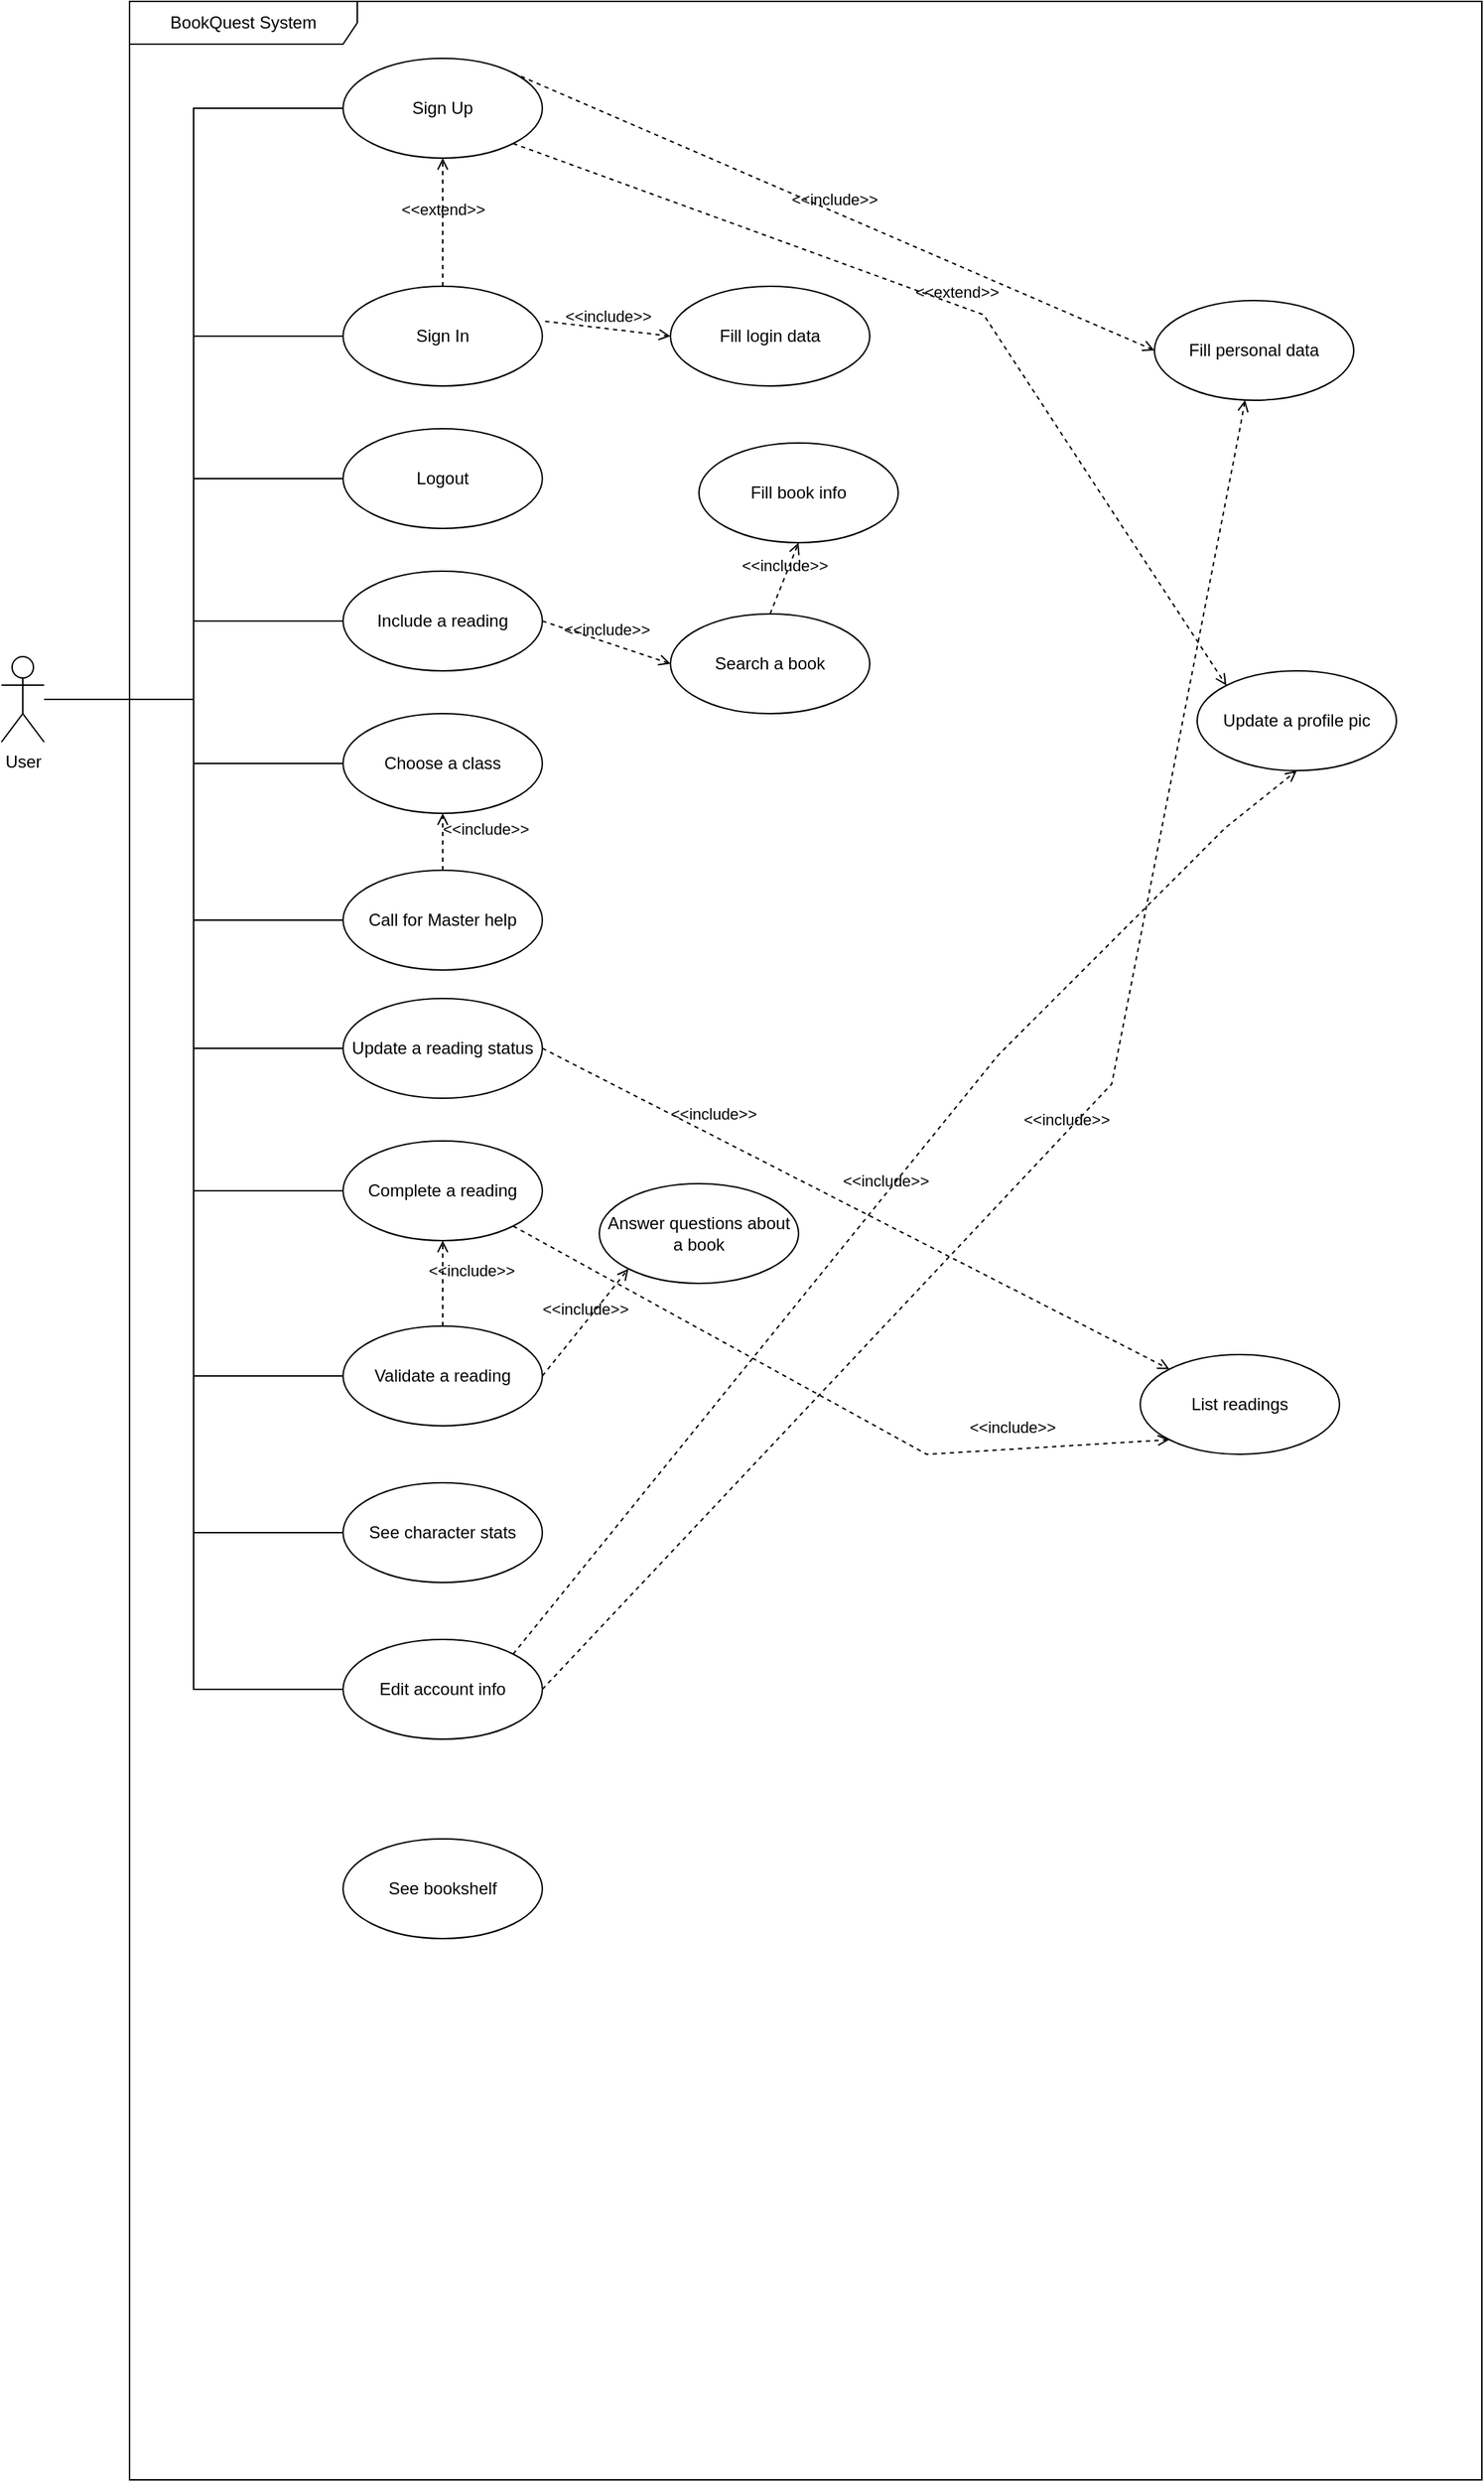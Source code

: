 <mxfile version="21.1.5" type="github" pages="2">
  <diagram id="qDHQD82GMPBBo90ymy9h" name="Use Case">
    <mxGraphModel dx="1434" dy="796" grid="1" gridSize="10" guides="1" tooltips="1" connect="1" arrows="1" fold="1" page="1" pageScale="1" pageWidth="1200" pageHeight="1600" math="0" shadow="0">
      <root>
        <mxCell id="0" />
        <mxCell id="1" parent="0" />
        <mxCell id="aSvmGlojSZ39FRlVik_b-6" style="edgeStyle=orthogonalEdgeStyle;rounded=0;orthogonalLoop=1;jettySize=auto;html=1;entryX=0;entryY=0.5;entryDx=0;entryDy=0;endArrow=none;endFill=0;" parent="1" source="aSvmGlojSZ39FRlVik_b-1" target="aSvmGlojSZ39FRlVik_b-3" edge="1">
          <mxGeometry relative="1" as="geometry" />
        </mxCell>
        <mxCell id="aSvmGlojSZ39FRlVik_b-7" style="edgeStyle=orthogonalEdgeStyle;rounded=0;orthogonalLoop=1;jettySize=auto;html=1;entryX=0;entryY=0.5;entryDx=0;entryDy=0;endArrow=none;endFill=0;" parent="1" source="aSvmGlojSZ39FRlVik_b-1" target="aSvmGlojSZ39FRlVik_b-2" edge="1">
          <mxGeometry relative="1" as="geometry" />
        </mxCell>
        <mxCell id="xRrdvazNf3-X4LgCfHvj-2" style="edgeStyle=orthogonalEdgeStyle;rounded=0;orthogonalLoop=1;jettySize=auto;html=1;entryX=0;entryY=0.5;entryDx=0;entryDy=0;endArrow=none;endFill=0;" parent="1" source="aSvmGlojSZ39FRlVik_b-1" target="xRrdvazNf3-X4LgCfHvj-1" edge="1">
          <mxGeometry relative="1" as="geometry" />
        </mxCell>
        <mxCell id="BudBvSOEAibtXYh6oaQO-9" style="edgeStyle=orthogonalEdgeStyle;rounded=0;orthogonalLoop=1;jettySize=auto;html=1;entryX=0;entryY=0.5;entryDx=0;entryDy=0;endArrow=none;endFill=0;" parent="1" source="aSvmGlojSZ39FRlVik_b-1" target="BudBvSOEAibtXYh6oaQO-6" edge="1">
          <mxGeometry relative="1" as="geometry" />
        </mxCell>
        <mxCell id="BudBvSOEAibtXYh6oaQO-14" style="edgeStyle=orthogonalEdgeStyle;rounded=0;orthogonalLoop=1;jettySize=auto;html=1;entryX=0;entryY=0.5;entryDx=0;entryDy=0;endArrow=none;endFill=0;" parent="1" source="aSvmGlojSZ39FRlVik_b-1" target="BudBvSOEAibtXYh6oaQO-13" edge="1">
          <mxGeometry relative="1" as="geometry" />
        </mxCell>
        <mxCell id="BudBvSOEAibtXYh6oaQO-16" style="edgeStyle=orthogonalEdgeStyle;rounded=0;orthogonalLoop=1;jettySize=auto;html=1;entryX=0;entryY=0.5;entryDx=0;entryDy=0;endArrow=none;endFill=0;" parent="1" source="aSvmGlojSZ39FRlVik_b-1" target="BudBvSOEAibtXYh6oaQO-15" edge="1">
          <mxGeometry relative="1" as="geometry" />
        </mxCell>
        <mxCell id="vR7O160bT8KqoKbYF1CK-2" style="edgeStyle=orthogonalEdgeStyle;rounded=0;orthogonalLoop=1;jettySize=auto;html=1;entryX=0;entryY=0.5;entryDx=0;entryDy=0;endArrow=none;endFill=0;" edge="1" parent="1" source="aSvmGlojSZ39FRlVik_b-1" target="vR7O160bT8KqoKbYF1CK-1">
          <mxGeometry relative="1" as="geometry" />
        </mxCell>
        <mxCell id="vR7O160bT8KqoKbYF1CK-7" style="edgeStyle=orthogonalEdgeStyle;rounded=0;orthogonalLoop=1;jettySize=auto;html=1;entryX=0;entryY=0.5;entryDx=0;entryDy=0;endArrow=none;endFill=0;" edge="1" parent="1" source="aSvmGlojSZ39FRlVik_b-1" target="vR7O160bT8KqoKbYF1CK-6">
          <mxGeometry relative="1" as="geometry" />
        </mxCell>
        <mxCell id="vR7O160bT8KqoKbYF1CK-10" style="edgeStyle=orthogonalEdgeStyle;rounded=0;orthogonalLoop=1;jettySize=auto;html=1;entryX=0;entryY=0.5;entryDx=0;entryDy=0;endArrow=none;endFill=0;" edge="1" parent="1" source="aSvmGlojSZ39FRlVik_b-1" target="vR7O160bT8KqoKbYF1CK-9">
          <mxGeometry relative="1" as="geometry" />
        </mxCell>
        <mxCell id="vR7O160bT8KqoKbYF1CK-16" style="edgeStyle=orthogonalEdgeStyle;rounded=0;orthogonalLoop=1;jettySize=auto;html=1;entryX=0;entryY=0.5;entryDx=0;entryDy=0;endArrow=none;endFill=0;" edge="1" parent="1" source="aSvmGlojSZ39FRlVik_b-1" target="vR7O160bT8KqoKbYF1CK-15">
          <mxGeometry relative="1" as="geometry" />
        </mxCell>
        <mxCell id="vR7O160bT8KqoKbYF1CK-18" style="edgeStyle=orthogonalEdgeStyle;rounded=0;orthogonalLoop=1;jettySize=auto;html=1;entryX=0;entryY=0.5;entryDx=0;entryDy=0;endArrow=none;endFill=0;" edge="1" parent="1" source="aSvmGlojSZ39FRlVik_b-1" target="vR7O160bT8KqoKbYF1CK-17">
          <mxGeometry relative="1" as="geometry" />
        </mxCell>
        <mxCell id="aSvmGlojSZ39FRlVik_b-1" value="User" style="shape=umlActor;verticalLabelPosition=bottom;verticalAlign=top;html=1;" parent="1" vertex="1">
          <mxGeometry x="40" y="490" width="30" height="60" as="geometry" />
        </mxCell>
        <mxCell id="aSvmGlojSZ39FRlVik_b-15" value="BookQuest System" style="shape=umlFrame;whiteSpace=wrap;html=1;pointerEvents=0;recursiveResize=0;container=1;collapsible=0;width=160;" parent="1" vertex="1">
          <mxGeometry x="130" y="30" width="950" height="1740" as="geometry" />
        </mxCell>
        <mxCell id="aSvmGlojSZ39FRlVik_b-2" value="Sign Up" style="ellipse;whiteSpace=wrap;html=1;" parent="aSvmGlojSZ39FRlVik_b-15" vertex="1">
          <mxGeometry x="150" y="40" width="140" height="70" as="geometry" />
        </mxCell>
        <mxCell id="aSvmGlojSZ39FRlVik_b-3" value="Sign In" style="ellipse;whiteSpace=wrap;html=1;" parent="aSvmGlojSZ39FRlVik_b-15" vertex="1">
          <mxGeometry x="150" y="200" width="140" height="70" as="geometry" />
        </mxCell>
        <mxCell id="aSvmGlojSZ39FRlVik_b-4" value="&amp;lt;&amp;lt;extend&amp;gt;&amp;gt;" style="html=1;verticalAlign=bottom;labelBackgroundColor=none;endArrow=open;endFill=0;dashed=1;rounded=0;exitX=0.5;exitY=0;exitDx=0;exitDy=0;entryX=0.5;entryY=1;entryDx=0;entryDy=0;" parent="aSvmGlojSZ39FRlVik_b-15" source="aSvmGlojSZ39FRlVik_b-3" target="aSvmGlojSZ39FRlVik_b-2" edge="1">
          <mxGeometry width="160" relative="1" as="geometry">
            <mxPoint x="-60" y="170" as="sourcePoint" />
            <mxPoint x="100" y="170" as="targetPoint" />
          </mxGeometry>
        </mxCell>
        <mxCell id="xRrdvazNf3-X4LgCfHvj-1" value="Logout" style="ellipse;whiteSpace=wrap;html=1;" parent="aSvmGlojSZ39FRlVik_b-15" vertex="1">
          <mxGeometry x="150" y="300" width="140" height="70" as="geometry" />
        </mxCell>
        <mxCell id="xRrdvazNf3-X4LgCfHvj-14" value="Fill login data" style="ellipse;whiteSpace=wrap;html=1;" parent="aSvmGlojSZ39FRlVik_b-15" vertex="1">
          <mxGeometry x="380" y="200" width="140" height="70" as="geometry" />
        </mxCell>
        <mxCell id="xRrdvazNf3-X4LgCfHvj-15" value="&amp;lt;&amp;lt;include&amp;gt;&amp;gt;" style="html=1;verticalAlign=bottom;labelBackgroundColor=none;endArrow=open;endFill=0;dashed=1;rounded=0;exitX=1.014;exitY=0.351;exitDx=0;exitDy=0;entryX=0;entryY=0.5;entryDx=0;entryDy=0;exitPerimeter=0;" parent="aSvmGlojSZ39FRlVik_b-15" source="aSvmGlojSZ39FRlVik_b-3" target="xRrdvazNf3-X4LgCfHvj-14" edge="1">
          <mxGeometry width="160" relative="1" as="geometry">
            <mxPoint x="290" y="220" as="sourcePoint" />
            <mxPoint x="360" y="210" as="targetPoint" />
          </mxGeometry>
        </mxCell>
        <mxCell id="BudBvSOEAibtXYh6oaQO-1" value="Search a book" style="ellipse;whiteSpace=wrap;html=1;" parent="aSvmGlojSZ39FRlVik_b-15" vertex="1">
          <mxGeometry x="380" y="430" width="140" height="70" as="geometry" />
        </mxCell>
        <mxCell id="BudBvSOEAibtXYh6oaQO-2" value="Fill book info" style="ellipse;whiteSpace=wrap;html=1;" parent="aSvmGlojSZ39FRlVik_b-15" vertex="1">
          <mxGeometry x="400" y="310" width="140" height="70" as="geometry" />
        </mxCell>
        <mxCell id="BudBvSOEAibtXYh6oaQO-3" value="&amp;lt;&amp;lt;include&amp;gt;&amp;gt;" style="html=1;verticalAlign=bottom;labelBackgroundColor=none;endArrow=open;endFill=0;dashed=1;rounded=0;exitX=0.5;exitY=0;exitDx=0;exitDy=0;entryX=0.5;entryY=1;entryDx=0;entryDy=0;" parent="aSvmGlojSZ39FRlVik_b-15" source="BudBvSOEAibtXYh6oaQO-1" target="BudBvSOEAibtXYh6oaQO-2" edge="1">
          <mxGeometry width="160" relative="1" as="geometry">
            <mxPoint x="200" y="610" as="sourcePoint" />
            <mxPoint x="360" y="610" as="targetPoint" />
          </mxGeometry>
        </mxCell>
        <mxCell id="BudBvSOEAibtXYh6oaQO-6" value="Include a reading" style="ellipse;whiteSpace=wrap;html=1;" parent="aSvmGlojSZ39FRlVik_b-15" vertex="1">
          <mxGeometry x="150" y="400" width="140" height="70" as="geometry" />
        </mxCell>
        <mxCell id="BudBvSOEAibtXYh6oaQO-10" value="&amp;lt;&amp;lt;include&amp;gt;&amp;gt;" style="html=1;verticalAlign=bottom;labelBackgroundColor=none;endArrow=open;endFill=0;dashed=1;rounded=0;exitX=1;exitY=0.5;exitDx=0;exitDy=0;entryX=0;entryY=0.5;entryDx=0;entryDy=0;" parent="aSvmGlojSZ39FRlVik_b-15" source="BudBvSOEAibtXYh6oaQO-6" target="BudBvSOEAibtXYh6oaQO-1" edge="1">
          <mxGeometry width="160" relative="1" as="geometry">
            <mxPoint x="430" y="450" as="sourcePoint" />
            <mxPoint x="450" y="400" as="targetPoint" />
          </mxGeometry>
        </mxCell>
        <mxCell id="BudBvSOEAibtXYh6oaQO-13" value="Choose a class" style="ellipse;whiteSpace=wrap;html=1;" parent="aSvmGlojSZ39FRlVik_b-15" vertex="1">
          <mxGeometry x="150" y="500" width="140" height="70" as="geometry" />
        </mxCell>
        <mxCell id="BudBvSOEAibtXYh6oaQO-15" value="Call for Master help" style="ellipse;whiteSpace=wrap;html=1;" parent="aSvmGlojSZ39FRlVik_b-15" vertex="1">
          <mxGeometry x="150" y="610" width="140" height="70" as="geometry" />
        </mxCell>
        <mxCell id="BudBvSOEAibtXYh6oaQO-18" value="&amp;lt;&amp;lt;include&amp;gt;&amp;gt;" style="html=1;verticalAlign=bottom;labelBackgroundColor=none;endArrow=open;endFill=0;dashed=1;rounded=0;exitX=0.5;exitY=0;exitDx=0;exitDy=0;entryX=0.5;entryY=1;entryDx=0;entryDy=0;" parent="aSvmGlojSZ39FRlVik_b-15" source="BudBvSOEAibtXYh6oaQO-15" target="BudBvSOEAibtXYh6oaQO-13" edge="1">
          <mxGeometry y="-30" width="160" relative="1" as="geometry">
            <mxPoint x="295" y="595" as="sourcePoint" />
            <mxPoint x="365" y="615" as="targetPoint" />
            <mxPoint as="offset" />
          </mxGeometry>
        </mxCell>
        <mxCell id="vR7O160bT8KqoKbYF1CK-1" value="Update a reading status" style="ellipse;whiteSpace=wrap;html=1;" vertex="1" parent="aSvmGlojSZ39FRlVik_b-15">
          <mxGeometry x="150" y="700" width="140" height="70" as="geometry" />
        </mxCell>
        <mxCell id="vR7O160bT8KqoKbYF1CK-4" value="List readings" style="ellipse;whiteSpace=wrap;html=1;" vertex="1" parent="aSvmGlojSZ39FRlVik_b-15">
          <mxGeometry x="710" y="950" width="140" height="70" as="geometry" />
        </mxCell>
        <mxCell id="vR7O160bT8KqoKbYF1CK-5" value="&amp;lt;&amp;lt;include&amp;gt;&amp;gt;" style="html=1;verticalAlign=bottom;labelBackgroundColor=none;endArrow=open;endFill=0;dashed=1;rounded=0;exitX=1;exitY=0.5;exitDx=0;exitDy=0;entryX=0;entryY=0;entryDx=0;entryDy=0;" edge="1" parent="aSvmGlojSZ39FRlVik_b-15" source="vR7O160bT8KqoKbYF1CK-1" target="vR7O160bT8KqoKbYF1CK-4">
          <mxGeometry x="-0.467" y="6" width="160" relative="1" as="geometry">
            <mxPoint x="300" y="445" as="sourcePoint" />
            <mxPoint x="370" y="465" as="targetPoint" />
            <mxPoint as="offset" />
          </mxGeometry>
        </mxCell>
        <mxCell id="vR7O160bT8KqoKbYF1CK-6" value="Complete a reading" style="ellipse;whiteSpace=wrap;html=1;" vertex="1" parent="aSvmGlojSZ39FRlVik_b-15">
          <mxGeometry x="150" y="800" width="140" height="70" as="geometry" />
        </mxCell>
        <mxCell id="vR7O160bT8KqoKbYF1CK-8" value="&amp;lt;&amp;lt;include&amp;gt;&amp;gt;" style="html=1;verticalAlign=bottom;labelBackgroundColor=none;endArrow=open;endFill=0;dashed=1;rounded=0;exitX=1;exitY=1;exitDx=0;exitDy=0;entryX=0;entryY=1;entryDx=0;entryDy=0;" edge="1" parent="aSvmGlojSZ39FRlVik_b-15" source="vR7O160bT8KqoKbYF1CK-6" target="vR7O160bT8KqoKbYF1CK-4">
          <mxGeometry x="0.561" y="6" width="160" relative="1" as="geometry">
            <mxPoint x="300" y="745" as="sourcePoint" />
            <mxPoint x="360" y="745" as="targetPoint" />
            <Array as="points">
              <mxPoint x="560" y="1020" />
            </Array>
            <mxPoint as="offset" />
          </mxGeometry>
        </mxCell>
        <mxCell id="vR7O160bT8KqoKbYF1CK-9" value="Validate a reading" style="ellipse;whiteSpace=wrap;html=1;" vertex="1" parent="aSvmGlojSZ39FRlVik_b-15">
          <mxGeometry x="150" y="930" width="140" height="70" as="geometry" />
        </mxCell>
        <mxCell id="vR7O160bT8KqoKbYF1CK-11" value="&amp;lt;&amp;lt;include&amp;gt;&amp;gt;" style="html=1;verticalAlign=bottom;labelBackgroundColor=none;endArrow=open;endFill=0;dashed=1;rounded=0;exitX=0.5;exitY=0;exitDx=0;exitDy=0;" edge="1" parent="aSvmGlojSZ39FRlVik_b-15" source="vR7O160bT8KqoKbYF1CK-9" target="vR7O160bT8KqoKbYF1CK-6">
          <mxGeometry y="-20" width="160" relative="1" as="geometry">
            <mxPoint x="299" y="838" as="sourcePoint" />
            <mxPoint x="381" y="770" as="targetPoint" />
            <mxPoint as="offset" />
          </mxGeometry>
        </mxCell>
        <mxCell id="vR7O160bT8KqoKbYF1CK-13" value="Answer questions about a book" style="ellipse;whiteSpace=wrap;html=1;" vertex="1" parent="aSvmGlojSZ39FRlVik_b-15">
          <mxGeometry x="330" y="830" width="140" height="70" as="geometry" />
        </mxCell>
        <mxCell id="vR7O160bT8KqoKbYF1CK-14" value="&amp;lt;&amp;lt;include&amp;gt;&amp;gt;" style="html=1;verticalAlign=bottom;labelBackgroundColor=none;endArrow=open;endFill=0;dashed=1;rounded=0;exitX=1;exitY=0.5;exitDx=0;exitDy=0;entryX=0;entryY=1;entryDx=0;entryDy=0;" edge="1" parent="aSvmGlojSZ39FRlVik_b-15" source="vR7O160bT8KqoKbYF1CK-9" target="vR7O160bT8KqoKbYF1CK-13">
          <mxGeometry width="160" relative="1" as="geometry">
            <mxPoint x="299" y="838" as="sourcePoint" />
            <mxPoint x="381" y="770" as="targetPoint" />
          </mxGeometry>
        </mxCell>
        <mxCell id="vR7O160bT8KqoKbYF1CK-15" value="See character stats" style="ellipse;whiteSpace=wrap;html=1;" vertex="1" parent="aSvmGlojSZ39FRlVik_b-15">
          <mxGeometry x="150" y="1040" width="140" height="70" as="geometry" />
        </mxCell>
        <mxCell id="vR7O160bT8KqoKbYF1CK-17" value="Edit account info" style="ellipse;whiteSpace=wrap;html=1;" vertex="1" parent="aSvmGlojSZ39FRlVik_b-15">
          <mxGeometry x="150" y="1150" width="140" height="70" as="geometry" />
        </mxCell>
        <mxCell id="xRrdvazNf3-X4LgCfHvj-12" value="Fill personal data" style="ellipse;whiteSpace=wrap;html=1;" parent="aSvmGlojSZ39FRlVik_b-15" vertex="1">
          <mxGeometry x="720" y="210" width="140" height="70" as="geometry" />
        </mxCell>
        <mxCell id="xRrdvazNf3-X4LgCfHvj-13" value="&amp;lt;&amp;lt;include&amp;gt;&amp;gt;" style="html=1;verticalAlign=bottom;labelBackgroundColor=none;endArrow=open;endFill=0;dashed=1;rounded=0;exitX=1;exitY=0;exitDx=0;exitDy=0;entryX=0;entryY=0.5;entryDx=0;entryDy=0;" parent="aSvmGlojSZ39FRlVik_b-15" source="aSvmGlojSZ39FRlVik_b-2" target="xRrdvazNf3-X4LgCfHvj-12" edge="1">
          <mxGeometry width="160" relative="1" as="geometry">
            <mxPoint x="200" y="240" as="sourcePoint" />
            <mxPoint x="360" y="240" as="targetPoint" />
          </mxGeometry>
        </mxCell>
        <mxCell id="vR7O160bT8KqoKbYF1CK-19" value="&amp;lt;&amp;lt;include&amp;gt;&amp;gt;" style="html=1;verticalAlign=bottom;labelBackgroundColor=none;endArrow=open;endFill=0;dashed=1;rounded=0;exitX=1;exitY=0.5;exitDx=0;exitDy=0;" edge="1" parent="aSvmGlojSZ39FRlVik_b-15" source="vR7O160bT8KqoKbYF1CK-17" target="xRrdvazNf3-X4LgCfHvj-12">
          <mxGeometry width="160" relative="1" as="geometry">
            <mxPoint x="300" y="85" as="sourcePoint" />
            <mxPoint x="400" y="75" as="targetPoint" />
            <Array as="points">
              <mxPoint x="690" y="760" />
              <mxPoint x="780" y="300" />
            </Array>
          </mxGeometry>
        </mxCell>
        <mxCell id="vR7O160bT8KqoKbYF1CK-21" value="See bookshelf" style="ellipse;whiteSpace=wrap;html=1;" vertex="1" parent="aSvmGlojSZ39FRlVik_b-15">
          <mxGeometry x="150" y="1290" width="140" height="70" as="geometry" />
        </mxCell>
        <mxCell id="BudBvSOEAibtXYh6oaQO-11" value="Update a profile pic" style="ellipse;whiteSpace=wrap;html=1;" parent="1" vertex="1">
          <mxGeometry x="880" y="500" width="140" height="70" as="geometry" />
        </mxCell>
        <mxCell id="BudBvSOEAibtXYh6oaQO-12" value="&amp;lt;&amp;lt;extend&amp;gt;&amp;gt;" style="html=1;verticalAlign=bottom;labelBackgroundColor=none;endArrow=open;endFill=0;dashed=1;rounded=0;exitX=1;exitY=1;exitDx=0;exitDy=0;entryX=0;entryY=0;entryDx=0;entryDy=0;" parent="1" source="aSvmGlojSZ39FRlVik_b-2" target="BudBvSOEAibtXYh6oaQO-11" edge="1">
          <mxGeometry width="160" relative="1" as="geometry">
            <mxPoint x="360" y="240" as="sourcePoint" />
            <mxPoint x="360" y="150" as="targetPoint" />
            <Array as="points">
              <mxPoint x="730" y="250" />
            </Array>
          </mxGeometry>
        </mxCell>
        <mxCell id="vR7O160bT8KqoKbYF1CK-20" value="&amp;lt;&amp;lt;include&amp;gt;&amp;gt;" style="html=1;verticalAlign=bottom;labelBackgroundColor=none;endArrow=open;endFill=0;dashed=1;rounded=0;exitX=1;exitY=0;exitDx=0;exitDy=0;entryX=0.5;entryY=1;entryDx=0;entryDy=0;" edge="1" parent="1" source="vR7O160bT8KqoKbYF1CK-17" target="BudBvSOEAibtXYh6oaQO-11">
          <mxGeometry width="160" relative="1" as="geometry">
            <mxPoint x="430" y="1225" as="sourcePoint" />
            <mxPoint x="649" y="130" as="targetPoint" />
            <Array as="points">
              <mxPoint x="740" y="770" />
              <mxPoint x="900" y="610" />
            </Array>
          </mxGeometry>
        </mxCell>
      </root>
    </mxGraphModel>
  </diagram>
  <diagram name="User searchs a book" id="xE4xQUZJ3egpPyJv8tlM">
    <mxGraphModel dx="1434" dy="796" grid="1" gridSize="10" guides="1" tooltips="1" connect="1" arrows="1" fold="1" page="1" pageScale="1" pageWidth="827" pageHeight="1169" math="0" shadow="0">
      <root>
        <mxCell id="0SrOiqEIG8Nz5FWfWr3G-0" />
        <mxCell id="0SrOiqEIG8Nz5FWfWr3G-1" parent="0SrOiqEIG8Nz5FWfWr3G-0" />
        <mxCell id="0SrOiqEIG8Nz5FWfWr3G-2" style="edgeStyle=orthogonalEdgeStyle;rounded=0;orthogonalLoop=1;jettySize=auto;html=1;entryX=0;entryY=0.5;entryDx=0;entryDy=0;endArrow=none;endFill=0;" parent="0SrOiqEIG8Nz5FWfWr3G-1" source="0SrOiqEIG8Nz5FWfWr3G-5" target="0SrOiqEIG8Nz5FWfWr3G-8" edge="1">
          <mxGeometry relative="1" as="geometry" />
        </mxCell>
        <mxCell id="0SrOiqEIG8Nz5FWfWr3G-3" style="edgeStyle=orthogonalEdgeStyle;rounded=0;orthogonalLoop=1;jettySize=auto;html=1;entryX=0;entryY=0.5;entryDx=0;entryDy=0;endArrow=none;endFill=0;" parent="0SrOiqEIG8Nz5FWfWr3G-1" source="0SrOiqEIG8Nz5FWfWr3G-5" target="0SrOiqEIG8Nz5FWfWr3G-7" edge="1">
          <mxGeometry relative="1" as="geometry" />
        </mxCell>
        <mxCell id="0SrOiqEIG8Nz5FWfWr3G-4" style="edgeStyle=orthogonalEdgeStyle;rounded=0;orthogonalLoop=1;jettySize=auto;html=1;entryX=0;entryY=0.5;entryDx=0;entryDy=0;endArrow=none;endFill=0;" parent="0SrOiqEIG8Nz5FWfWr3G-1" source="0SrOiqEIG8Nz5FWfWr3G-5" target="0SrOiqEIG8Nz5FWfWr3G-10" edge="1">
          <mxGeometry relative="1" as="geometry" />
        </mxCell>
        <mxCell id="0SrOiqEIG8Nz5FWfWr3G-5" value="User" style="shape=umlActor;verticalLabelPosition=bottom;verticalAlign=top;html=1;" parent="0SrOiqEIG8Nz5FWfWr3G-1" vertex="1">
          <mxGeometry x="20" y="150" width="30" height="60" as="geometry" />
        </mxCell>
        <mxCell id="0SrOiqEIG8Nz5FWfWr3G-6" value="User include his reading" style="shape=umlFrame;whiteSpace=wrap;html=1;pointerEvents=0;recursiveResize=0;container=1;collapsible=0;width=160;" parent="0SrOiqEIG8Nz5FWfWr3G-1" vertex="1">
          <mxGeometry x="130" y="30" width="560" height="390" as="geometry" />
        </mxCell>
        <mxCell id="0SrOiqEIG8Nz5FWfWr3G-7" value="Search a book" style="ellipse;whiteSpace=wrap;html=1;" parent="0SrOiqEIG8Nz5FWfWr3G-6" vertex="1">
          <mxGeometry x="130" y="70" width="140" height="70" as="geometry" />
        </mxCell>
        <mxCell id="0SrOiqEIG8Nz5FWfWr3G-8" value="Sign In" style="ellipse;whiteSpace=wrap;html=1;" parent="0SrOiqEIG8Nz5FWfWr3G-6" vertex="1">
          <mxGeometry x="150" y="200" width="140" height="70" as="geometry" />
        </mxCell>
        <mxCell id="0SrOiqEIG8Nz5FWfWr3G-10" value="Logout" style="ellipse;whiteSpace=wrap;html=1;" parent="0SrOiqEIG8Nz5FWfWr3G-6" vertex="1">
          <mxGeometry x="150" y="300" width="140" height="70" as="geometry" />
        </mxCell>
        <mxCell id="0SrOiqEIG8Nz5FWfWr3G-11" value="Fill book info" style="ellipse;whiteSpace=wrap;html=1;" parent="0SrOiqEIG8Nz5FWfWr3G-6" vertex="1">
          <mxGeometry x="360" y="30" width="140" height="70" as="geometry" />
        </mxCell>
        <mxCell id="0SrOiqEIG8Nz5FWfWr3G-12" value="&amp;lt;&amp;lt;include&amp;gt;&amp;gt;" style="html=1;verticalAlign=bottom;labelBackgroundColor=none;endArrow=open;endFill=0;dashed=1;rounded=0;exitX=1;exitY=0.5;exitDx=0;exitDy=0;entryX=0;entryY=0.5;entryDx=0;entryDy=0;" parent="0SrOiqEIG8Nz5FWfWr3G-6" source="0SrOiqEIG8Nz5FWfWr3G-7" target="0SrOiqEIG8Nz5FWfWr3G-11" edge="1">
          <mxGeometry width="160" relative="1" as="geometry">
            <mxPoint x="200" y="240" as="sourcePoint" />
            <mxPoint x="360" y="240" as="targetPoint" />
          </mxGeometry>
        </mxCell>
        <mxCell id="0SrOiqEIG8Nz5FWfWr3G-13" value="Fill login data" style="ellipse;whiteSpace=wrap;html=1;" parent="0SrOiqEIG8Nz5FWfWr3G-6" vertex="1">
          <mxGeometry x="370" y="180" width="140" height="70" as="geometry" />
        </mxCell>
        <mxCell id="0SrOiqEIG8Nz5FWfWr3G-14" value="&amp;lt;&amp;lt;include&amp;gt;&amp;gt;" style="html=1;verticalAlign=bottom;labelBackgroundColor=none;endArrow=open;endFill=0;dashed=1;rounded=0;exitX=1.014;exitY=0.351;exitDx=0;exitDy=0;entryX=0;entryY=0.5;entryDx=0;entryDy=0;exitPerimeter=0;" parent="0SrOiqEIG8Nz5FWfWr3G-6" source="0SrOiqEIG8Nz5FWfWr3G-8" target="0SrOiqEIG8Nz5FWfWr3G-13" edge="1">
          <mxGeometry width="160" relative="1" as="geometry">
            <mxPoint x="290" y="220" as="sourcePoint" />
            <mxPoint x="360" y="210" as="targetPoint" />
          </mxGeometry>
        </mxCell>
      </root>
    </mxGraphModel>
  </diagram>
</mxfile>
